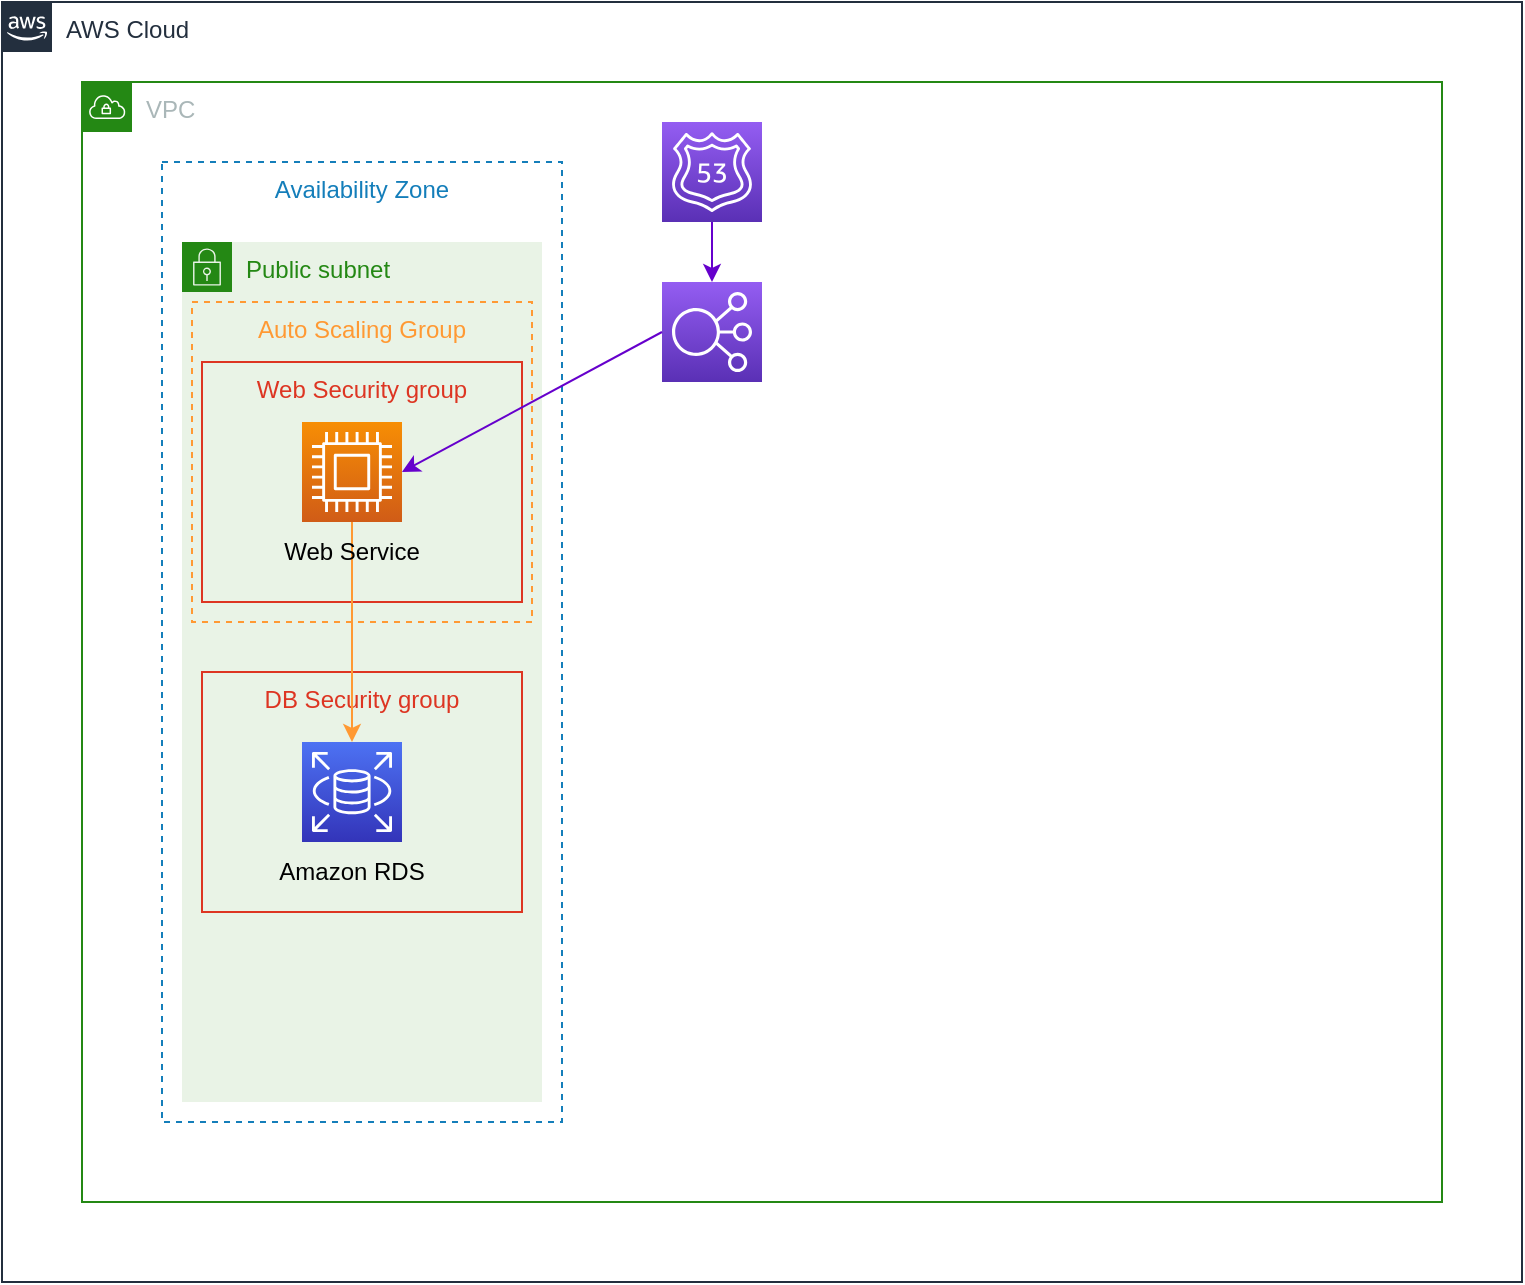 <mxfile>
    <diagram id="m9Ag-tU-jCQ_R28Jcbe4" name="Page-1">
        <mxGraphModel dx="499" dy="1054" grid="1" gridSize="10" guides="1" tooltips="1" connect="1" arrows="1" fold="1" page="1" pageScale="1" pageWidth="1100" pageHeight="850" background="#ffffff" math="0" shadow="0">
            <root>
                <mxCell id="0"/>
                <mxCell id="1" value="cloud" style="locked=1;" parent="0"/>
                <mxCell id="45" value="AWS Cloud" style="points=[[0,0],[0.25,0],[0.5,0],[0.75,0],[1,0],[1,0.25],[1,0.5],[1,0.75],[1,1],[0.75,1],[0.5,1],[0.25,1],[0,1],[0,0.75],[0,0.5],[0,0.25]];outlineConnect=0;gradientColor=none;html=1;whiteSpace=wrap;fontSize=12;fontStyle=0;container=1;pointerEvents=0;collapsible=0;recursiveResize=0;shape=mxgraph.aws4.group;grIcon=mxgraph.aws4.group_aws_cloud_alt;strokeColor=#232F3E;fillColor=none;verticalAlign=top;align=left;spacingLeft=30;fontColor=#232F3E;dashed=0;" parent="1" vertex="1">
                    <mxGeometry x="40" y="-760" width="760" height="640" as="geometry"/>
                </mxCell>
                <mxCell id="41" value="vpc" style="locked=1;" parent="0"/>
                <mxCell id="46" value="VPC" style="points=[[0,0],[0.25,0],[0.5,0],[0.75,0],[1,0],[1,0.25],[1,0.5],[1,0.75],[1,1],[0.75,1],[0.5,1],[0.25,1],[0,1],[0,0.75],[0,0.5],[0,0.25]];outlineConnect=0;gradientColor=none;html=1;whiteSpace=wrap;fontSize=12;fontStyle=0;container=1;pointerEvents=0;collapsible=0;recursiveResize=0;shape=mxgraph.aws4.group;grIcon=mxgraph.aws4.group_vpc;strokeColor=#248814;fillColor=none;verticalAlign=top;align=left;spacingLeft=30;fontColor=#AAB7B8;dashed=0;" parent="41" vertex="1">
                    <mxGeometry x="80" y="-720" width="680" height="560" as="geometry"/>
                </mxCell>
                <mxCell id="39" value="az" style="locked=1;" parent="0"/>
                <mxCell id="55" value="Availability Zone" style="fillColor=none;strokeColor=#147EBA;dashed=1;verticalAlign=top;fontStyle=0;fontColor=#147EBA;" parent="39" vertex="1">
                    <mxGeometry x="120" y="-680" width="200" height="480" as="geometry"/>
                </mxCell>
                <mxCell id="40" value="subnet" style="locked=1;" parent="0"/>
                <mxCell id="50" value="Public subnet" style="points=[[0,0],[0.25,0],[0.5,0],[0.75,0],[1,0],[1,0.25],[1,0.5],[1,0.75],[1,1],[0.75,1],[0.5,1],[0.25,1],[0,1],[0,0.75],[0,0.5],[0,0.25]];outlineConnect=0;gradientColor=none;html=1;whiteSpace=wrap;fontSize=12;fontStyle=0;container=1;pointerEvents=0;collapsible=0;recursiveResize=0;shape=mxgraph.aws4.group;grIcon=mxgraph.aws4.group_security_group;grStroke=0;strokeColor=#248814;fillColor=#E9F3E6;verticalAlign=top;align=left;spacingLeft=30;fontColor=#248814;dashed=0;" parent="40" vertex="1">
                    <mxGeometry x="130" y="-640" width="180" height="430" as="geometry"/>
                </mxCell>
                <mxCell id="42" value="scaling group" style="locked=1;" parent="0"/>
                <mxCell id="51" value="Auto Scaling Group" style="fillColor=none;strokeColor=#FF9933;dashed=1;verticalAlign=top;fontStyle=0;fontColor=#FF9933;" parent="42" vertex="1">
                    <mxGeometry x="135" y="-610" width="170" height="160" as="geometry"/>
                </mxCell>
                <mxCell id="43" value="sg" style="locked=1;" parent="0"/>
                <mxCell id="52" value="Web Security group" style="fillColor=none;strokeColor=#DD3522;verticalAlign=top;fontStyle=0;fontColor=#DD3522;" parent="43" vertex="1">
                    <mxGeometry x="140" y="-580" width="160" height="120" as="geometry"/>
                </mxCell>
                <mxCell id="65" value="DB Security group" style="fillColor=none;strokeColor=#DD3522;verticalAlign=top;fontStyle=0;fontColor=#DD3522;" parent="43" vertex="1">
                    <mxGeometry x="140" y="-425" width="160" height="120" as="geometry"/>
                </mxCell>
                <mxCell id="44" value="instance" style="" parent="0"/>
                <mxCell id="53" value="" style="sketch=0;points=[[0,0,0],[0.25,0,0],[0.5,0,0],[0.75,0,0],[1,0,0],[0,1,0],[0.25,1,0],[0.5,1,0],[0.75,1,0],[1,1,0],[0,0.25,0],[0,0.5,0],[0,0.75,0],[1,0.25,0],[1,0.5,0],[1,0.75,0]];outlineConnect=0;fontColor=#232F3E;gradientColor=#F78E04;gradientDirection=north;fillColor=#D05C17;strokeColor=#ffffff;dashed=0;verticalLabelPosition=bottom;verticalAlign=top;align=center;html=1;fontSize=12;fontStyle=0;aspect=fixed;shape=mxgraph.aws4.resourceIcon;resIcon=mxgraph.aws4.compute;" parent="44" vertex="1">
                    <mxGeometry x="190" y="-550" width="50" height="50" as="geometry"/>
                </mxCell>
                <mxCell id="68" style="edgeStyle=none;html=1;exitX=0.5;exitY=0;exitDx=0;exitDy=0;entryX=0.5;entryY=0;entryDx=0;entryDy=0;entryPerimeter=0;strokeColor=#FF9933;fontColor=#000000;" parent="44" source="54" target="66" edge="1">
                    <mxGeometry relative="1" as="geometry"/>
                </mxCell>
                <mxCell id="54" value="&lt;font color=&quot;#000000&quot;&gt;Web Service&lt;/font&gt;" style="text;strokeColor=none;align=center;fillColor=none;html=1;verticalAlign=middle;whiteSpace=wrap;rounded=0;" parent="44" vertex="1">
                    <mxGeometry x="165" y="-500" width="100" height="30" as="geometry"/>
                </mxCell>
                <mxCell id="63" style="edgeStyle=none;html=1;exitX=0.5;exitY=1;exitDx=0;exitDy=0;exitPerimeter=0;entryX=0.5;entryY=0;entryDx=0;entryDy=0;entryPerimeter=0;fontColor=#000000;strokeColor=#6600CC;" parent="44" source="61" target="62" edge="1">
                    <mxGeometry relative="1" as="geometry"/>
                </mxCell>
                <mxCell id="61" value="" style="sketch=0;points=[[0,0,0],[0.25,0,0],[0.5,0,0],[0.75,0,0],[1,0,0],[0,1,0],[0.25,1,0],[0.5,1,0],[0.75,1,0],[1,1,0],[0,0.25,0],[0,0.5,0],[0,0.75,0],[1,0.25,0],[1,0.5,0],[1,0.75,0]];outlineConnect=0;fontColor=#232F3E;gradientColor=#945DF2;gradientDirection=north;fillColor=#5A30B5;strokeColor=#ffffff;dashed=0;verticalLabelPosition=bottom;verticalAlign=top;align=center;html=1;fontSize=12;fontStyle=0;aspect=fixed;shape=mxgraph.aws4.resourceIcon;resIcon=mxgraph.aws4.route_53;" parent="44" vertex="1">
                    <mxGeometry x="370" y="-700" width="50" height="50" as="geometry"/>
                </mxCell>
                <mxCell id="62" value="" style="sketch=0;points=[[0,0,0],[0.25,0,0],[0.5,0,0],[0.75,0,0],[1,0,0],[0,1,0],[0.25,1,0],[0.5,1,0],[0.75,1,0],[1,1,0],[0,0.25,0],[0,0.5,0],[0,0.75,0],[1,0.25,0],[1,0.5,0],[1,0.75,0]];outlineConnect=0;fontColor=#232F3E;gradientColor=#945DF2;gradientDirection=north;fillColor=#5A30B5;strokeColor=#ffffff;dashed=0;verticalLabelPosition=bottom;verticalAlign=top;align=center;html=1;fontSize=12;fontStyle=0;aspect=fixed;shape=mxgraph.aws4.resourceIcon;resIcon=mxgraph.aws4.elastic_load_balancing;" parent="44" vertex="1">
                    <mxGeometry x="370" y="-620" width="50" height="50" as="geometry"/>
                </mxCell>
                <mxCell id="64" style="edgeStyle=none;html=1;exitX=0;exitY=0.5;exitDx=0;exitDy=0;exitPerimeter=0;entryX=1;entryY=0.5;entryDx=0;entryDy=0;entryPerimeter=0;fontColor=#000000;strokeColor=#6600CC;" parent="44" source="62" target="53" edge="1">
                    <mxGeometry relative="1" as="geometry"/>
                </mxCell>
                <mxCell id="66" value="" style="sketch=0;points=[[0,0,0],[0.25,0,0],[0.5,0,0],[0.75,0,0],[1,0,0],[0,1,0],[0.25,1,0],[0.5,1,0],[0.75,1,0],[1,1,0],[0,0.25,0],[0,0.5,0],[0,0.75,0],[1,0.25,0],[1,0.5,0],[1,0.75,0]];outlineConnect=0;fontColor=#232F3E;gradientColor=#4D72F3;gradientDirection=north;fillColor=#3334B9;strokeColor=#ffffff;dashed=0;verticalLabelPosition=bottom;verticalAlign=top;align=center;html=1;fontSize=12;fontStyle=0;aspect=fixed;shape=mxgraph.aws4.resourceIcon;resIcon=mxgraph.aws4.rds;" parent="44" vertex="1">
                    <mxGeometry x="190" y="-390" width="50" height="50" as="geometry"/>
                </mxCell>
                <mxCell id="67" value="Amazon RDS" style="text;strokeColor=none;align=center;fillColor=none;html=1;verticalAlign=middle;whiteSpace=wrap;rounded=0;fontColor=#000000;" parent="44" vertex="1">
                    <mxGeometry x="170" y="-340" width="90" height="30" as="geometry"/>
                </mxCell>
            </root>
        </mxGraphModel>
    </diagram>
</mxfile>